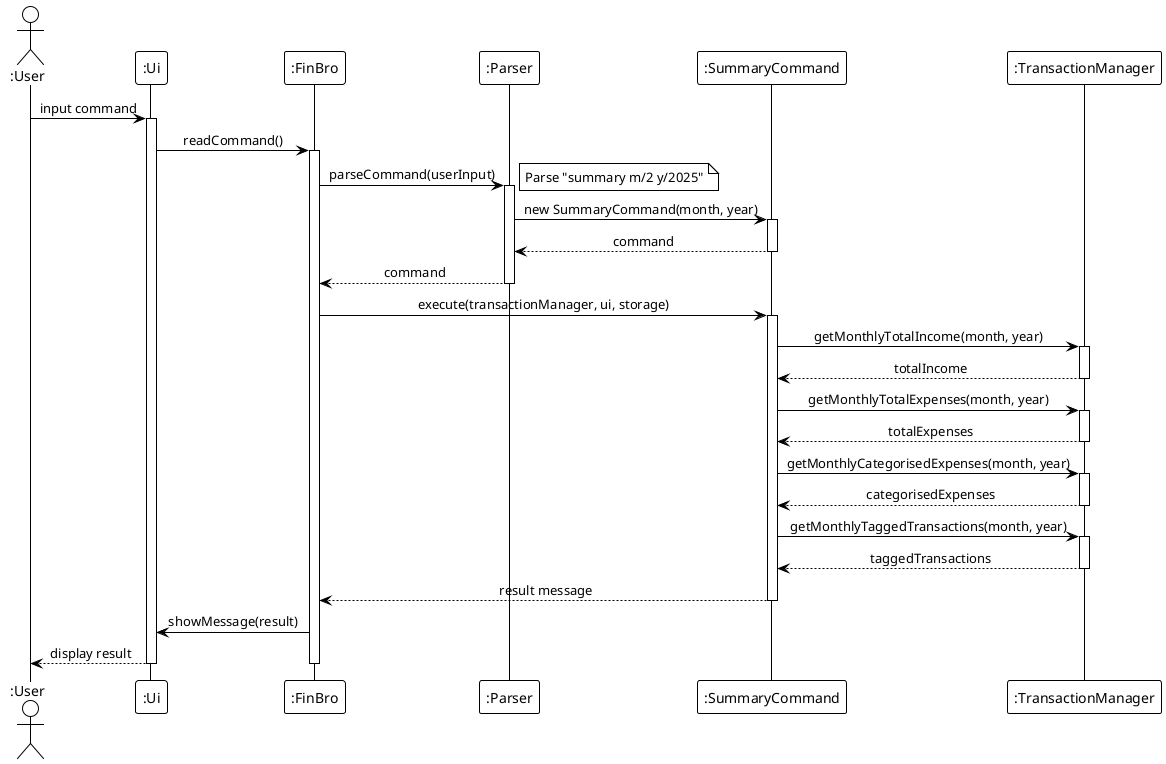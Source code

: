 @startuml
!theme plain
skinparam sequenceMessageAlign center
skinparam responseMessageBelowArrow true

actor ":User" as User
participant ":Ui" as UI
participant ":FinBro" as FinBro
participant ":Parser" as Parser
participant ":SummaryCommand" as SummaryCommand
participant ":TransactionManager" as TransactionMgr

User -> UI : input command
activate UI

UI -> FinBro : readCommand()
activate FinBro

FinBro -> Parser : parseCommand(userInput)
activate Parser
note right: Parse "summary m/2 y/2025"

Parser -> SummaryCommand : new SummaryCommand(month, year)
activate SummaryCommand
SummaryCommand --> Parser : command
deactivate SummaryCommand
Parser --> FinBro : command
deactivate Parser

FinBro -> SummaryCommand : execute(transactionManager, ui, storage)
activate SummaryCommand

SummaryCommand -> TransactionMgr : getMonthlyTotalIncome(month, year)
activate TransactionMgr
TransactionMgr --> SummaryCommand : totalIncome
deactivate TransactionMgr

SummaryCommand -> TransactionMgr : getMonthlyTotalExpenses(month, year)
activate TransactionMgr
TransactionMgr --> SummaryCommand : totalExpenses
deactivate TransactionMgr

SummaryCommand -> TransactionMgr : getMonthlyCategorisedExpenses(month, year)
activate TransactionMgr
TransactionMgr --> SummaryCommand : categorisedExpenses
deactivate TransactionMgr

SummaryCommand -> TransactionMgr : getMonthlyTaggedTransactions(month, year)
activate TransactionMgr
TransactionMgr --> SummaryCommand : taggedTransactions
deactivate TransactionMgr

SummaryCommand --> FinBro : result message
deactivate SummaryCommand

FinBro -> UI : showMessage(result)
UI --> User : display result
deactivate UI
deactivate FinBro

@enduml